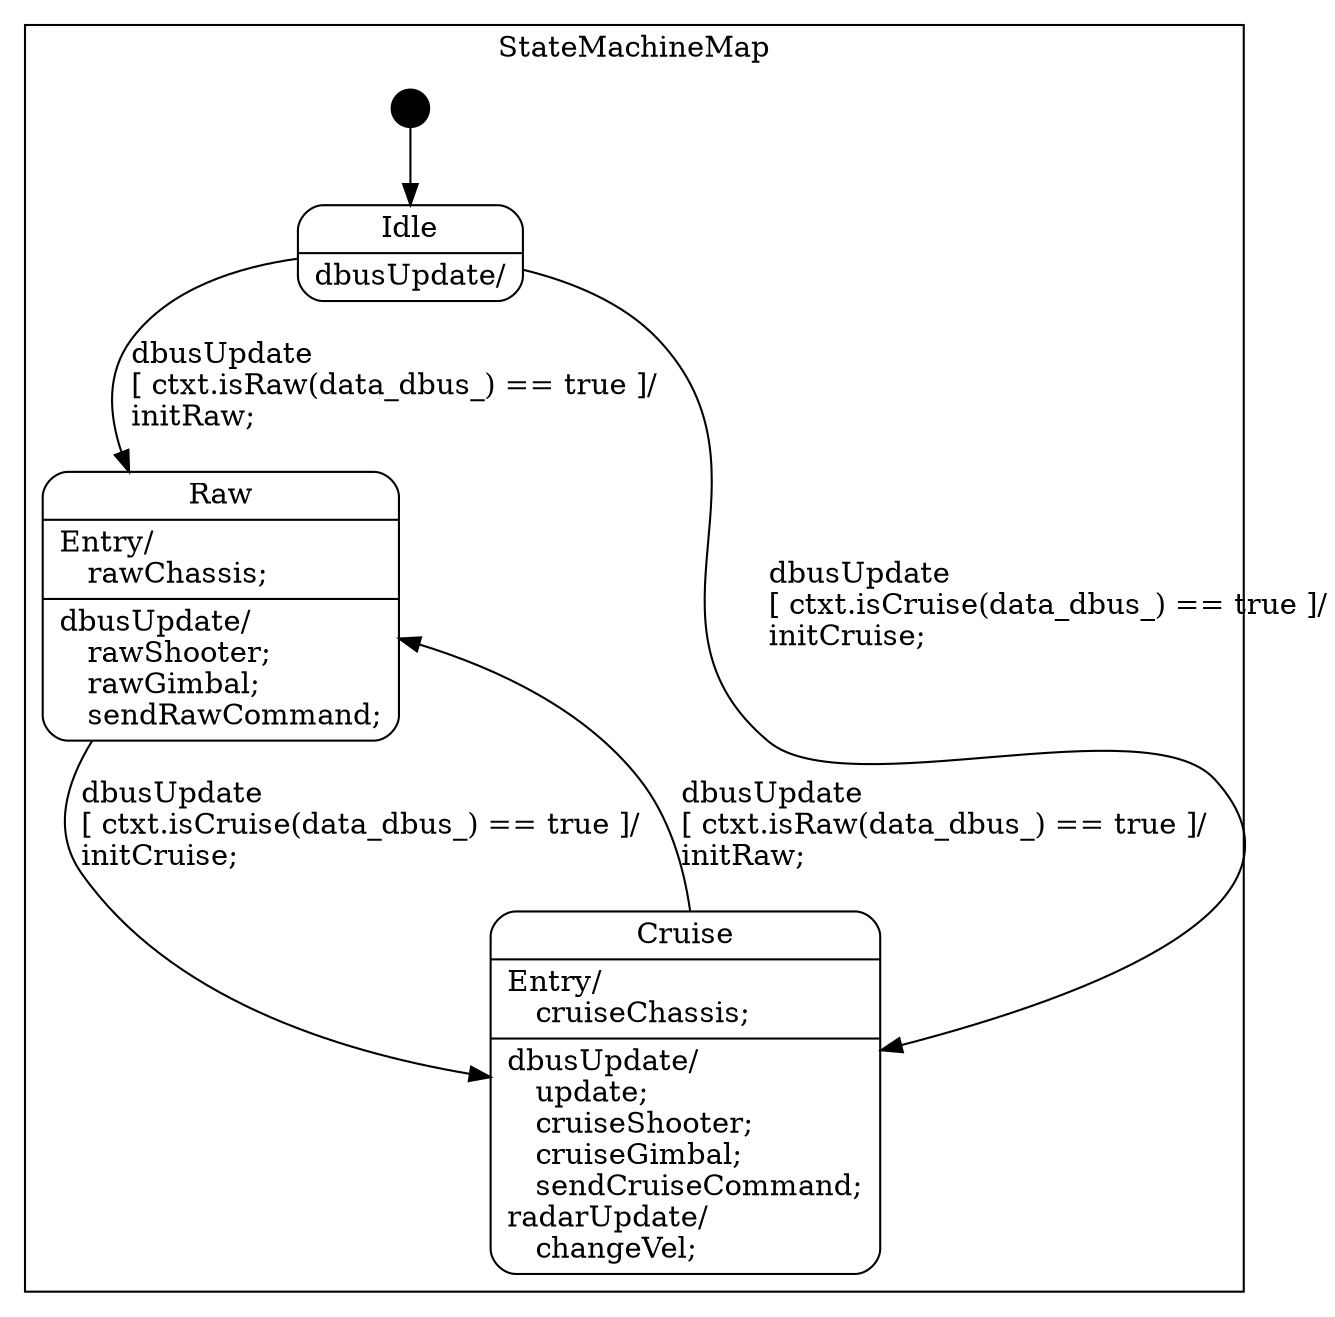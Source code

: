 digraph StateMachine {

    node
        [shape=Mrecord width=1.5];

    subgraph cluster_StateMachineMap {

        label="StateMachineMap";

        //
        // States (Nodes)
        //

        "StateMachineMap::Idle"
            [label="{Idle|dbusUpdate/\l}"];

        "StateMachineMap::Raw"
            [label="{Raw|Entry/\l&nbsp;&nbsp;&nbsp;rawChassis;\l|dbusUpdate/\l&nbsp;&nbsp;&nbsp;rawShooter;\l&nbsp;&nbsp;&nbsp;rawGimbal;\l&nbsp;&nbsp;&nbsp;sendRawCommand;\l}"];

        "StateMachineMap::Cruise"
            [label="{Cruise|Entry/\l&nbsp;&nbsp;&nbsp;cruiseChassis;\l|dbusUpdate/\l&nbsp;&nbsp;&nbsp;update;\l&nbsp;&nbsp;&nbsp;cruiseShooter;\l&nbsp;&nbsp;&nbsp;cruiseGimbal;\l&nbsp;&nbsp;&nbsp;sendCruiseCommand;\lradarUpdate/\l&nbsp;&nbsp;&nbsp;changeVel;\l}"];

        "%start"
            [label="" shape=circle style=filled fillcolor=black width=0.25];

        //
        // Transitions (Edges)
        //

        "StateMachineMap::Idle" -> "StateMachineMap::Cruise"
            [label="dbusUpdate\l\[ ctxt.isCruise(data_dbus_) == true \]/\linitCruise;\l"];

        "StateMachineMap::Idle" -> "StateMachineMap::Raw"
            [label="dbusUpdate\l\[ ctxt.isRaw(data_dbus_) == true \]/\linitRaw;\l"];

        "StateMachineMap::Raw" -> "StateMachineMap::Cruise"
            [label="dbusUpdate\l\[ ctxt.isCruise(data_dbus_) == true \]/\linitCruise;\l"];

        "StateMachineMap::Cruise" -> "StateMachineMap::Raw"
            [label="dbusUpdate\l\[ ctxt.isRaw(data_dbus_) == true \]/\linitRaw;\l"];

        "%start" -> "StateMachineMap::Idle"
    }

}
